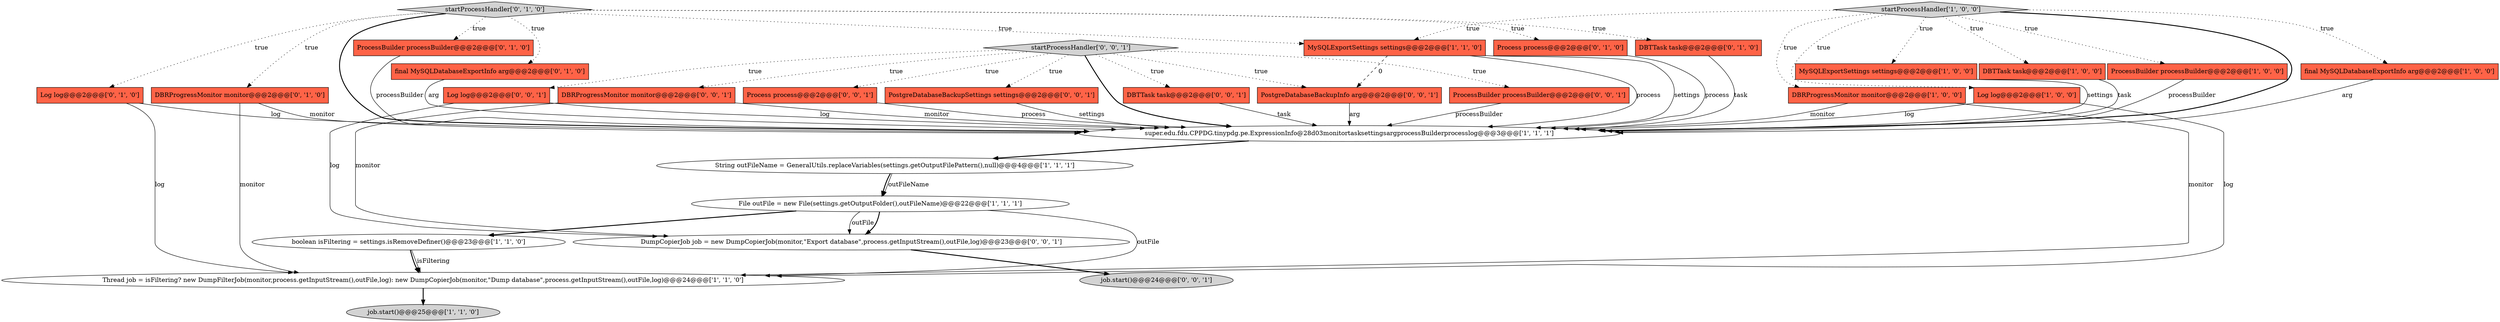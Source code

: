 digraph {
19 [style = filled, label = "final MySQLDatabaseExportInfo arg@@@2@@@['0', '1', '0']", fillcolor = tomato, shape = box image = "AAA0AAABBB2BBB"];
5 [style = filled, label = "boolean isFiltering = settings.isRemoveDefiner()@@@23@@@['1', '1', '0']", fillcolor = white, shape = ellipse image = "AAA0AAABBB1BBB"];
10 [style = filled, label = "job.start()@@@25@@@['1', '1', '0']", fillcolor = lightgray, shape = ellipse image = "AAA0AAABBB1BBB"];
21 [style = filled, label = "startProcessHandler['0', '0', '1']", fillcolor = lightgray, shape = diamond image = "AAA0AAABBB3BBB"];
8 [style = filled, label = "MySQLExportSettings settings@@@2@@@['1', '0', '0']", fillcolor = tomato, shape = box image = "AAA0AAABBB1BBB"];
26 [style = filled, label = "Process process@@@2@@@['0', '0', '1']", fillcolor = tomato, shape = box image = "AAA0AAABBB3BBB"];
13 [style = filled, label = "MySQLExportSettings settings@@@2@@@['1', '1', '0']", fillcolor = tomato, shape = box image = "AAA0AAABBB1BBB"];
4 [style = filled, label = "File outFile = new File(settings.getOutputFolder(),outFileName)@@@22@@@['1', '1', '1']", fillcolor = white, shape = ellipse image = "AAA0AAABBB1BBB"];
23 [style = filled, label = "DumpCopierJob job = new DumpCopierJob(monitor,\"Export database\",process.getInputStream(),outFile,log)@@@23@@@['0', '0', '1']", fillcolor = white, shape = ellipse image = "AAA0AAABBB3BBB"];
16 [style = filled, label = "DBRProgressMonitor monitor@@@2@@@['0', '1', '0']", fillcolor = tomato, shape = box image = "AAA0AAABBB2BBB"];
17 [style = filled, label = "Process process@@@2@@@['0', '1', '0']", fillcolor = tomato, shape = box image = "AAA0AAABBB2BBB"];
14 [style = filled, label = "DBTTask task@@@2@@@['0', '1', '0']", fillcolor = tomato, shape = box image = "AAA0AAABBB2BBB"];
18 [style = filled, label = "startProcessHandler['0', '1', '0']", fillcolor = lightgray, shape = diamond image = "AAA0AAABBB2BBB"];
20 [style = filled, label = "ProcessBuilder processBuilder@@@2@@@['0', '1', '0']", fillcolor = tomato, shape = box image = "AAA0AAABBB2BBB"];
3 [style = filled, label = "ProcessBuilder processBuilder@@@2@@@['1', '0', '0']", fillcolor = tomato, shape = box image = "AAA0AAABBB1BBB"];
1 [style = filled, label = "startProcessHandler['1', '0', '0']", fillcolor = lightgray, shape = diamond image = "AAA0AAABBB1BBB"];
9 [style = filled, label = "DBRProgressMonitor monitor@@@2@@@['1', '0', '0']", fillcolor = tomato, shape = box image = "AAA0AAABBB1BBB"];
29 [style = filled, label = "PostgreDatabaseBackupSettings settings@@@2@@@['0', '0', '1']", fillcolor = tomato, shape = box image = "AAA0AAABBB3BBB"];
6 [style = filled, label = "final MySQLDatabaseExportInfo arg@@@2@@@['1', '0', '0']", fillcolor = tomato, shape = box image = "AAA0AAABBB1BBB"];
12 [style = filled, label = "Log log@@@2@@@['1', '0', '0']", fillcolor = tomato, shape = box image = "AAA0AAABBB1BBB"];
25 [style = filled, label = "Log log@@@2@@@['0', '0', '1']", fillcolor = tomato, shape = box image = "AAA0AAABBB3BBB"];
2 [style = filled, label = "super.edu.fdu.CPPDG.tinypdg.pe.ExpressionInfo@28d03monitortasksettingsargprocessBuilderprocesslog@@@3@@@['1', '1', '1']", fillcolor = white, shape = ellipse image = "AAA0AAABBB1BBB"];
24 [style = filled, label = "DBRProgressMonitor monitor@@@2@@@['0', '0', '1']", fillcolor = tomato, shape = box image = "AAA0AAABBB3BBB"];
0 [style = filled, label = "String outFileName = GeneralUtils.replaceVariables(settings.getOutputFilePattern(),null)@@@4@@@['1', '1', '1']", fillcolor = white, shape = ellipse image = "AAA0AAABBB1BBB"];
30 [style = filled, label = "PostgreDatabaseBackupInfo arg@@@2@@@['0', '0', '1']", fillcolor = tomato, shape = box image = "AAA0AAABBB3BBB"];
22 [style = filled, label = "DBTTask task@@@2@@@['0', '0', '1']", fillcolor = tomato, shape = box image = "AAA0AAABBB3BBB"];
28 [style = filled, label = "job.start()@@@24@@@['0', '0', '1']", fillcolor = lightgray, shape = ellipse image = "AAA0AAABBB3BBB"];
15 [style = filled, label = "Log log@@@2@@@['0', '1', '0']", fillcolor = tomato, shape = box image = "AAA0AAABBB2BBB"];
27 [style = filled, label = "ProcessBuilder processBuilder@@@2@@@['0', '0', '1']", fillcolor = tomato, shape = box image = "AAA0AAABBB3BBB"];
11 [style = filled, label = "Thread job = isFiltering? new DumpFilterJob(monitor,process.getInputStream(),outFile,log): new DumpCopierJob(monitor,\"Dump database\",process.getInputStream(),outFile,log)@@@24@@@['1', '1', '0']", fillcolor = white, shape = ellipse image = "AAA0AAABBB1BBB"];
7 [style = filled, label = "DBTTask task@@@2@@@['1', '0', '0']", fillcolor = tomato, shape = box image = "AAA0AAABBB1BBB"];
12->2 [style = solid, label="log"];
17->2 [style = solid, label="process"];
29->2 [style = solid, label="settings"];
6->2 [style = solid, label="arg"];
26->2 [style = solid, label="process"];
18->16 [style = dotted, label="true"];
25->2 [style = solid, label="log"];
14->2 [style = solid, label="task"];
4->23 [style = solid, label="outFile"];
21->29 [style = dotted, label="true"];
3->2 [style = solid, label="processBuilder"];
20->2 [style = solid, label="processBuilder"];
22->2 [style = solid, label="task"];
18->19 [style = dotted, label="true"];
18->15 [style = dotted, label="true"];
16->11 [style = solid, label="monitor"];
21->27 [style = dotted, label="true"];
21->22 [style = dotted, label="true"];
24->2 [style = solid, label="monitor"];
25->23 [style = solid, label="log"];
15->2 [style = solid, label="log"];
18->20 [style = dotted, label="true"];
18->2 [style = bold, label=""];
9->11 [style = solid, label="monitor"];
8->2 [style = solid, label="settings"];
18->14 [style = dotted, label="true"];
21->2 [style = bold, label=""];
1->3 [style = dotted, label="true"];
15->11 [style = solid, label="log"];
23->28 [style = bold, label=""];
1->7 [style = dotted, label="true"];
1->13 [style = dotted, label="true"];
21->25 [style = dotted, label="true"];
2->0 [style = bold, label=""];
19->2 [style = solid, label="arg"];
16->2 [style = solid, label="monitor"];
21->24 [style = dotted, label="true"];
21->26 [style = dotted, label="true"];
0->4 [style = bold, label=""];
13->2 [style = solid, label="settings"];
11->10 [style = bold, label=""];
21->30 [style = dotted, label="true"];
1->9 [style = dotted, label="true"];
1->12 [style = dotted, label="true"];
13->2 [style = solid, label="process"];
1->8 [style = dotted, label="true"];
0->4 [style = solid, label="outFileName"];
1->6 [style = dotted, label="true"];
27->2 [style = solid, label="processBuilder"];
5->11 [style = bold, label=""];
7->2 [style = solid, label="task"];
12->11 [style = solid, label="log"];
30->2 [style = solid, label="arg"];
1->2 [style = bold, label=""];
18->17 [style = dotted, label="true"];
5->11 [style = solid, label="isFiltering"];
4->5 [style = bold, label=""];
13->30 [style = dashed, label="0"];
4->11 [style = solid, label="outFile"];
4->23 [style = bold, label=""];
18->13 [style = dotted, label="true"];
9->2 [style = solid, label="monitor"];
24->23 [style = solid, label="monitor"];
}
